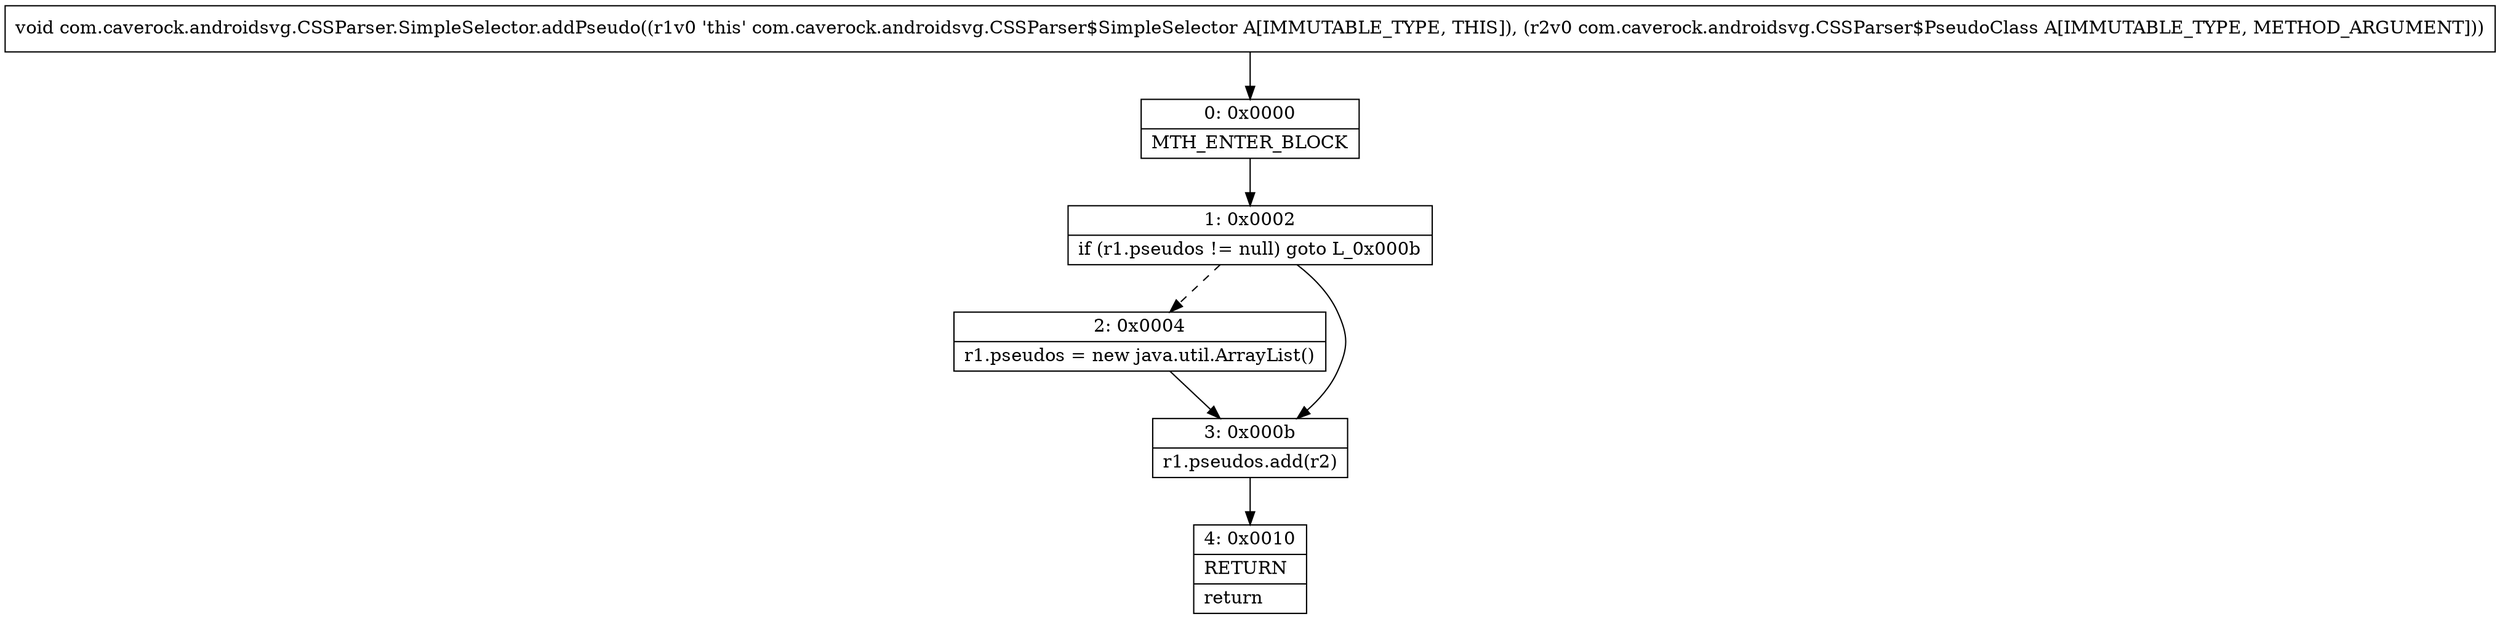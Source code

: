 digraph "CFG forcom.caverock.androidsvg.CSSParser.SimpleSelector.addPseudo(Lcom\/caverock\/androidsvg\/CSSParser$PseudoClass;)V" {
Node_0 [shape=record,label="{0\:\ 0x0000|MTH_ENTER_BLOCK\l}"];
Node_1 [shape=record,label="{1\:\ 0x0002|if (r1.pseudos != null) goto L_0x000b\l}"];
Node_2 [shape=record,label="{2\:\ 0x0004|r1.pseudos = new java.util.ArrayList()\l}"];
Node_3 [shape=record,label="{3\:\ 0x000b|r1.pseudos.add(r2)\l}"];
Node_4 [shape=record,label="{4\:\ 0x0010|RETURN\l|return\l}"];
MethodNode[shape=record,label="{void com.caverock.androidsvg.CSSParser.SimpleSelector.addPseudo((r1v0 'this' com.caverock.androidsvg.CSSParser$SimpleSelector A[IMMUTABLE_TYPE, THIS]), (r2v0 com.caverock.androidsvg.CSSParser$PseudoClass A[IMMUTABLE_TYPE, METHOD_ARGUMENT])) }"];
MethodNode -> Node_0;
Node_0 -> Node_1;
Node_1 -> Node_2[style=dashed];
Node_1 -> Node_3;
Node_2 -> Node_3;
Node_3 -> Node_4;
}

